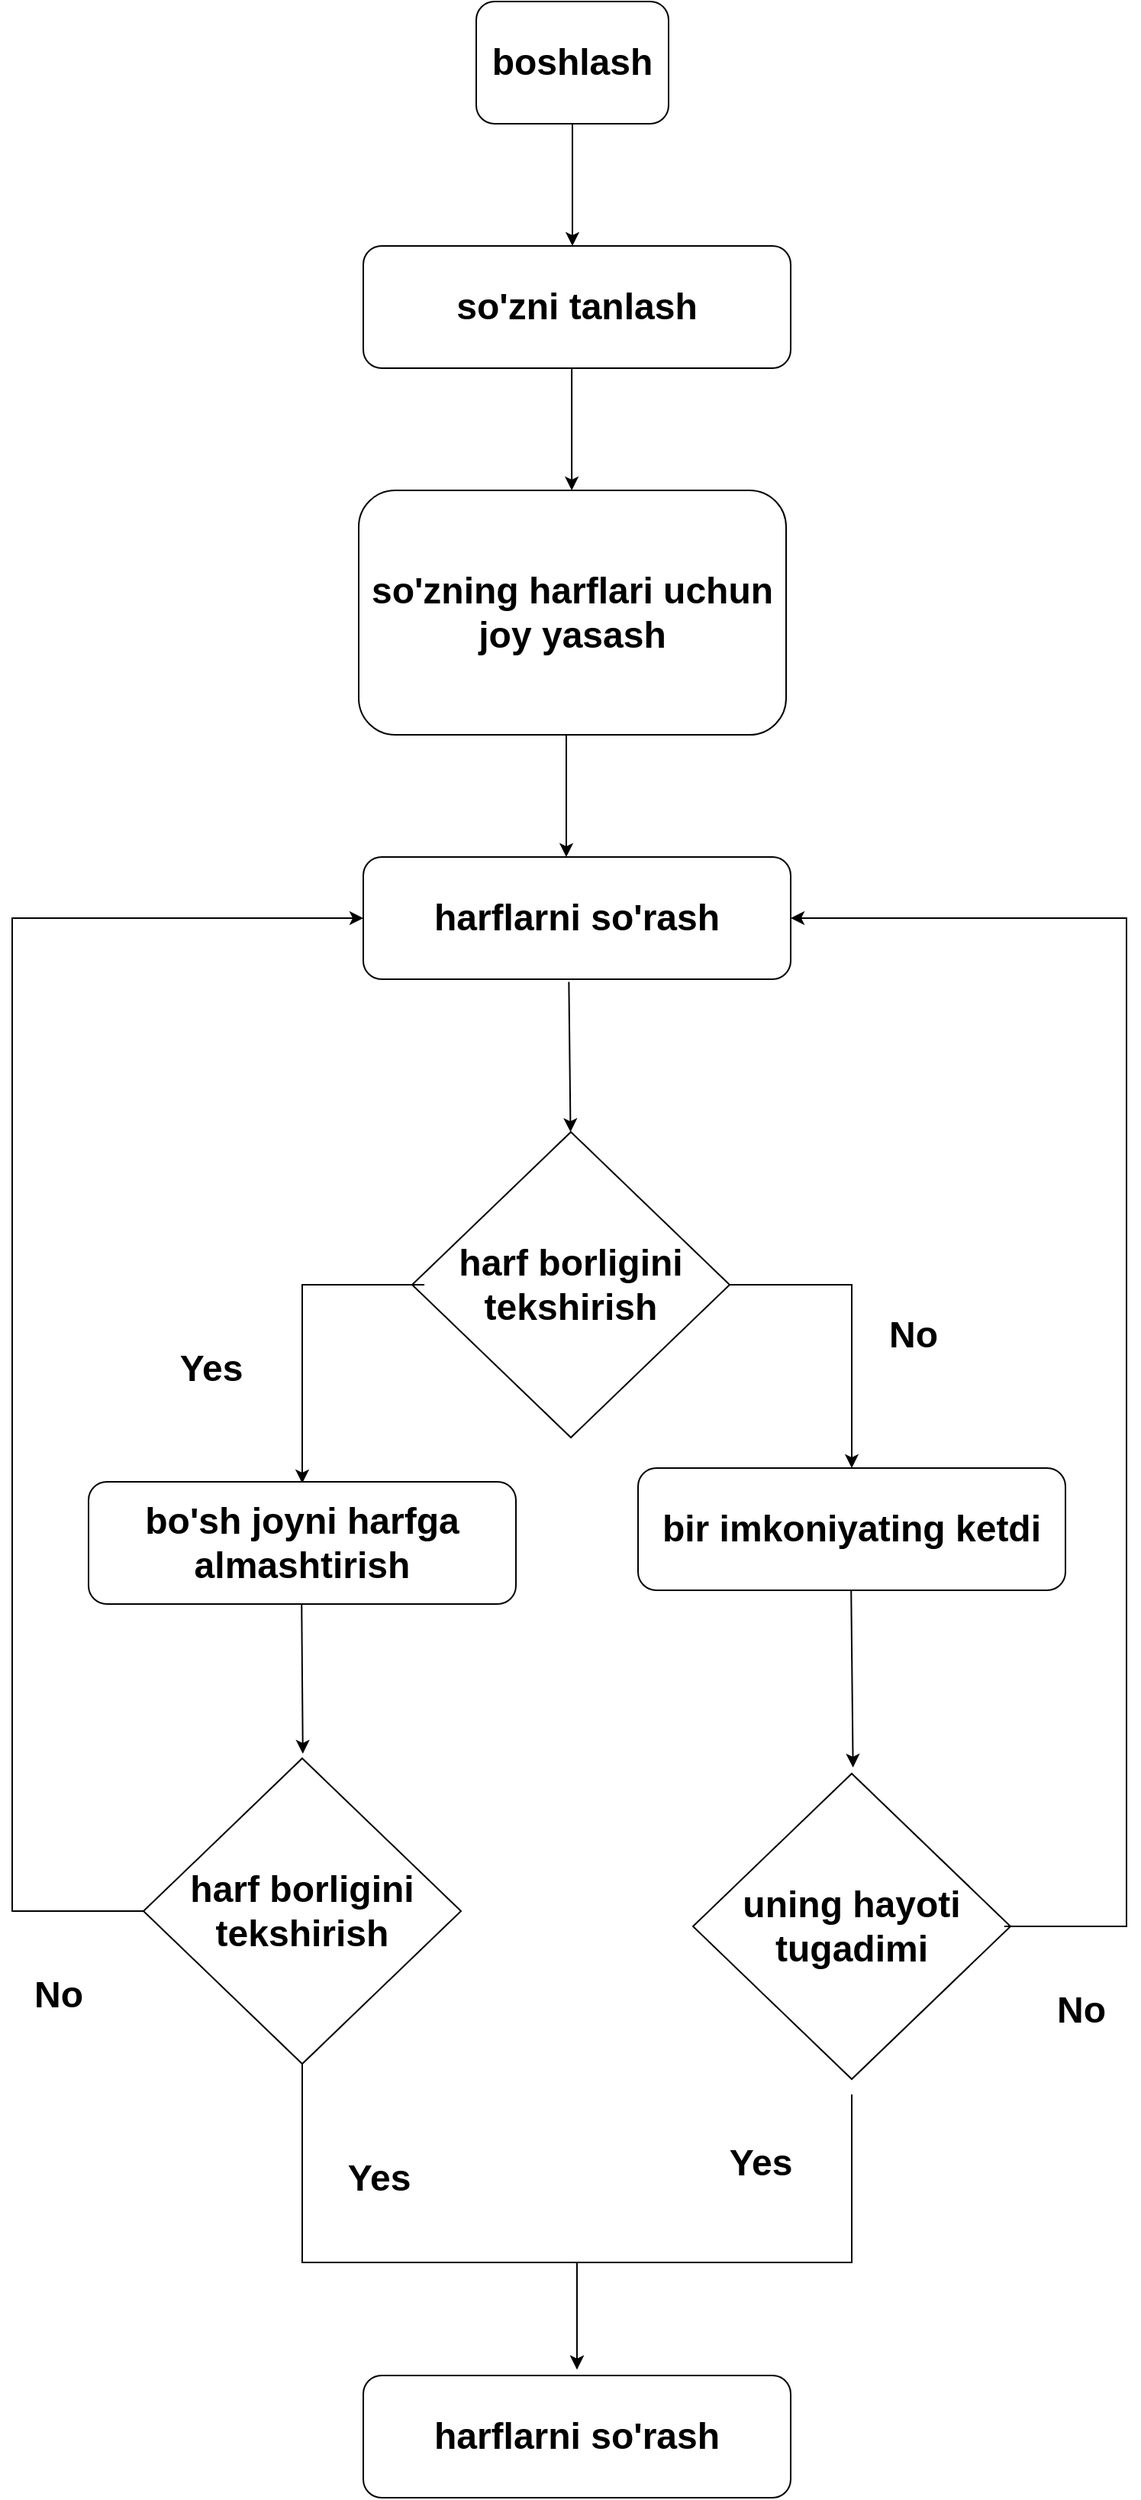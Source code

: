 <mxfile version="22.1.21" type="github">
  <diagram id="C5RBs43oDa-KdzZeNtuy" name="Page-1">
    <mxGraphModel dx="1909" dy="964" grid="1" gridSize="10" guides="1" tooltips="1" connect="1" arrows="1" fold="1" page="1" pageScale="1" pageWidth="827" pageHeight="1169" math="0" shadow="0">
      <root>
        <mxCell id="WIyWlLk6GJQsqaUBKTNV-0" />
        <mxCell id="WIyWlLk6GJQsqaUBKTNV-1" parent="WIyWlLk6GJQsqaUBKTNV-0" />
        <mxCell id="afIHlG5jfbRohvQR5hEm-0" value="&lt;h1 style=&quot;&quot;&gt;boshlash&lt;/h1&gt;" style="rounded=1;whiteSpace=wrap;html=1;" vertex="1" parent="WIyWlLk6GJQsqaUBKTNV-1">
          <mxGeometry x="354" y="120" width="126" height="80" as="geometry" />
        </mxCell>
        <mxCell id="afIHlG5jfbRohvQR5hEm-2" value="" style="endArrow=classic;html=1;rounded=0;exitX=0.5;exitY=1;exitDx=0;exitDy=0;" edge="1" parent="WIyWlLk6GJQsqaUBKTNV-1" source="afIHlG5jfbRohvQR5hEm-0">
          <mxGeometry width="50" height="50" relative="1" as="geometry">
            <mxPoint x="390" y="240" as="sourcePoint" />
            <mxPoint x="417" y="280" as="targetPoint" />
          </mxGeometry>
        </mxCell>
        <mxCell id="afIHlG5jfbRohvQR5hEm-3" value="&lt;h1 style=&quot;&quot;&gt;so&#39;zni tanlash&lt;/h1&gt;" style="rounded=1;whiteSpace=wrap;html=1;" vertex="1" parent="WIyWlLk6GJQsqaUBKTNV-1">
          <mxGeometry x="280" y="280" width="280" height="80" as="geometry" />
        </mxCell>
        <mxCell id="afIHlG5jfbRohvQR5hEm-4" value="" style="endArrow=classic;html=1;rounded=0;exitX=0.5;exitY=1;exitDx=0;exitDy=0;" edge="1" parent="WIyWlLk6GJQsqaUBKTNV-1">
          <mxGeometry width="50" height="50" relative="1" as="geometry">
            <mxPoint x="416.57" y="360" as="sourcePoint" />
            <mxPoint x="416.57" y="440" as="targetPoint" />
          </mxGeometry>
        </mxCell>
        <mxCell id="afIHlG5jfbRohvQR5hEm-5" value="&lt;h1 style=&quot;&quot;&gt;so&#39;zning harflari uchun joy yasash&lt;/h1&gt;" style="rounded=1;whiteSpace=wrap;html=1;" vertex="1" parent="WIyWlLk6GJQsqaUBKTNV-1">
          <mxGeometry x="277" y="440" width="280" height="160" as="geometry" />
        </mxCell>
        <mxCell id="afIHlG5jfbRohvQR5hEm-6" value="&lt;h1 style=&quot;&quot;&gt;harflarni so&#39;rash&lt;/h1&gt;" style="rounded=1;whiteSpace=wrap;html=1;" vertex="1" parent="WIyWlLk6GJQsqaUBKTNV-1">
          <mxGeometry x="280" y="680" width="280" height="80" as="geometry" />
        </mxCell>
        <mxCell id="afIHlG5jfbRohvQR5hEm-7" value="" style="endArrow=classic;html=1;rounded=0;exitX=0.5;exitY=1;exitDx=0;exitDy=0;" edge="1" parent="WIyWlLk6GJQsqaUBKTNV-1">
          <mxGeometry width="50" height="50" relative="1" as="geometry">
            <mxPoint x="413" y="600" as="sourcePoint" />
            <mxPoint x="413" y="680" as="targetPoint" />
          </mxGeometry>
        </mxCell>
        <mxCell id="afIHlG5jfbRohvQR5hEm-8" value="&lt;h1&gt;harf borligini tekshirish&lt;/h1&gt;" style="rhombus;whiteSpace=wrap;html=1;" vertex="1" parent="WIyWlLk6GJQsqaUBKTNV-1">
          <mxGeometry x="312" y="860" width="208" height="200" as="geometry" />
        </mxCell>
        <mxCell id="afIHlG5jfbRohvQR5hEm-9" value="" style="endArrow=classic;html=1;rounded=0;" edge="1" parent="WIyWlLk6GJQsqaUBKTNV-1">
          <mxGeometry width="50" height="50" relative="1" as="geometry">
            <mxPoint x="240" y="960" as="sourcePoint" />
            <mxPoint x="240" y="1090" as="targetPoint" />
            <Array as="points">
              <mxPoint x="320" y="960" />
              <mxPoint x="240" y="960" />
            </Array>
          </mxGeometry>
        </mxCell>
        <mxCell id="afIHlG5jfbRohvQR5hEm-11" value="" style="endArrow=classic;html=1;rounded=0;" edge="1" parent="WIyWlLk6GJQsqaUBKTNV-1">
          <mxGeometry width="50" height="50" relative="1" as="geometry">
            <mxPoint x="520" y="960" as="sourcePoint" />
            <mxPoint x="600" y="1080" as="targetPoint" />
            <Array as="points">
              <mxPoint x="600" y="960" />
              <mxPoint x="600" y="1030" />
            </Array>
          </mxGeometry>
        </mxCell>
        <mxCell id="afIHlG5jfbRohvQR5hEm-12" value="&lt;h1 style=&quot;&quot;&gt;bo&#39;sh joyni harfga almashtirish&lt;/h1&gt;" style="rounded=1;whiteSpace=wrap;html=1;" vertex="1" parent="WIyWlLk6GJQsqaUBKTNV-1">
          <mxGeometry x="100" y="1089" width="280" height="80" as="geometry" />
        </mxCell>
        <mxCell id="afIHlG5jfbRohvQR5hEm-13" value="&lt;h1 style=&quot;&quot;&gt;bir imkoniyating ketdi&lt;/h1&gt;" style="rounded=1;whiteSpace=wrap;html=1;" vertex="1" parent="WIyWlLk6GJQsqaUBKTNV-1">
          <mxGeometry x="460" y="1080" width="280" height="80" as="geometry" />
        </mxCell>
        <mxCell id="afIHlG5jfbRohvQR5hEm-16" value="" style="endArrow=classic;html=1;rounded=0;exitX=0.481;exitY=1.022;exitDx=0;exitDy=0;exitPerimeter=0;" edge="1" parent="WIyWlLk6GJQsqaUBKTNV-1" source="afIHlG5jfbRohvQR5hEm-6">
          <mxGeometry width="50" height="50" relative="1" as="geometry">
            <mxPoint x="415.77" y="780" as="sourcePoint" />
            <mxPoint x="415.77" y="860" as="targetPoint" />
          </mxGeometry>
        </mxCell>
        <mxCell id="afIHlG5jfbRohvQR5hEm-18" value="&lt;h1&gt;harf borligini tekshirish&lt;/h1&gt;" style="rhombus;whiteSpace=wrap;html=1;" vertex="1" parent="WIyWlLk6GJQsqaUBKTNV-1">
          <mxGeometry x="136" y="1270" width="208" height="200" as="geometry" />
        </mxCell>
        <mxCell id="afIHlG5jfbRohvQR5hEm-19" value="&lt;h1&gt;uning hayoti tugadimi&lt;/h1&gt;" style="rhombus;whiteSpace=wrap;html=1;" vertex="1" parent="WIyWlLk6GJQsqaUBKTNV-1">
          <mxGeometry x="496" y="1280" width="208" height="200" as="geometry" />
        </mxCell>
        <mxCell id="afIHlG5jfbRohvQR5hEm-20" value="" style="endArrow=classic;html=1;rounded=0;exitX=0.481;exitY=1.022;exitDx=0;exitDy=0;exitPerimeter=0;entryX=0.504;entryY=-0.02;entryDx=0;entryDy=0;entryPerimeter=0;" edge="1" parent="WIyWlLk6GJQsqaUBKTNV-1" target="afIHlG5jfbRohvQR5hEm-19">
          <mxGeometry width="50" height="50" relative="1" as="geometry">
            <mxPoint x="599.62" y="1160" as="sourcePoint" />
            <mxPoint x="600.39" y="1258" as="targetPoint" />
          </mxGeometry>
        </mxCell>
        <mxCell id="afIHlG5jfbRohvQR5hEm-21" value="" style="endArrow=classic;html=1;rounded=0;exitX=0.481;exitY=1.022;exitDx=0;exitDy=0;exitPerimeter=0;" edge="1" parent="WIyWlLk6GJQsqaUBKTNV-1">
          <mxGeometry width="50" height="50" relative="1" as="geometry">
            <mxPoint x="239.62" y="1169" as="sourcePoint" />
            <mxPoint x="240.39" y="1267" as="targetPoint" />
          </mxGeometry>
        </mxCell>
        <mxCell id="afIHlG5jfbRohvQR5hEm-22" value="&lt;h1 style=&quot;&quot;&gt;harflarni so&#39;rash&lt;/h1&gt;" style="rounded=1;whiteSpace=wrap;html=1;" vertex="1" parent="WIyWlLk6GJQsqaUBKTNV-1">
          <mxGeometry x="280" y="1674" width="280" height="80" as="geometry" />
        </mxCell>
        <mxCell id="afIHlG5jfbRohvQR5hEm-24" value="" style="endArrow=classic;html=1;rounded=0;exitX=0.5;exitY=1;exitDx=0;exitDy=0;" edge="1" parent="WIyWlLk6GJQsqaUBKTNV-1" source="afIHlG5jfbRohvQR5hEm-18">
          <mxGeometry width="50" height="50" relative="1" as="geometry">
            <mxPoint x="260" y="1820" as="sourcePoint" />
            <mxPoint x="420" y="1670" as="targetPoint" />
            <Array as="points">
              <mxPoint x="240" y="1600" />
              <mxPoint x="420" y="1600" />
            </Array>
          </mxGeometry>
        </mxCell>
        <mxCell id="afIHlG5jfbRohvQR5hEm-25" value="" style="endArrow=classic;html=1;rounded=0;exitX=0.5;exitY=1;exitDx=0;exitDy=0;" edge="1" parent="WIyWlLk6GJQsqaUBKTNV-1">
          <mxGeometry width="50" height="50" relative="1" as="geometry">
            <mxPoint x="600" y="1490" as="sourcePoint" />
            <mxPoint x="420" y="1670" as="targetPoint" />
            <Array as="points">
              <mxPoint x="600" y="1600" />
              <mxPoint x="420" y="1600" />
            </Array>
          </mxGeometry>
        </mxCell>
        <mxCell id="afIHlG5jfbRohvQR5hEm-26" value="" style="endArrow=classic;html=1;rounded=0;exitX=0;exitY=0.5;exitDx=0;exitDy=0;entryX=0;entryY=0.5;entryDx=0;entryDy=0;" edge="1" parent="WIyWlLk6GJQsqaUBKTNV-1" source="afIHlG5jfbRohvQR5hEm-18" target="afIHlG5jfbRohvQR5hEm-6">
          <mxGeometry width="50" height="50" relative="1" as="geometry">
            <mxPoint x="170" y="1320" as="sourcePoint" />
            <mxPoint x="220" y="1270" as="targetPoint" />
            <Array as="points">
              <mxPoint x="50" y="1370" />
              <mxPoint x="50" y="1310" />
              <mxPoint x="50" y="720" />
            </Array>
          </mxGeometry>
        </mxCell>
        <mxCell id="afIHlG5jfbRohvQR5hEm-27" value="" style="endArrow=classic;html=1;rounded=0;entryX=1;entryY=0.5;entryDx=0;entryDy=0;" edge="1" parent="WIyWlLk6GJQsqaUBKTNV-1">
          <mxGeometry width="50" height="50" relative="1" as="geometry">
            <mxPoint x="720" y="1380" as="sourcePoint" />
            <mxPoint x="560" y="720" as="targetPoint" />
            <Array as="points">
              <mxPoint x="700" y="1380" />
              <mxPoint x="780" y="1380" />
              <mxPoint x="780" y="720" />
            </Array>
          </mxGeometry>
        </mxCell>
        <mxCell id="afIHlG5jfbRohvQR5hEm-29" value="&lt;h1&gt;Yes&lt;/h1&gt;" style="text;html=1;align=center;verticalAlign=middle;resizable=0;points=[];autosize=1;strokeColor=none;fillColor=none;" vertex="1" parent="WIyWlLk6GJQsqaUBKTNV-1">
          <mxGeometry x="150" y="980" width="60" height="70" as="geometry" />
        </mxCell>
        <mxCell id="afIHlG5jfbRohvQR5hEm-30" value="&lt;h1&gt;Yes&lt;/h1&gt;" style="text;html=1;align=center;verticalAlign=middle;resizable=0;points=[];autosize=1;strokeColor=none;fillColor=none;" vertex="1" parent="WIyWlLk6GJQsqaUBKTNV-1">
          <mxGeometry x="260" y="1510" width="60" height="70" as="geometry" />
        </mxCell>
        <mxCell id="afIHlG5jfbRohvQR5hEm-31" value="&lt;h1&gt;Yes&lt;/h1&gt;" style="text;html=1;align=center;verticalAlign=middle;resizable=0;points=[];autosize=1;strokeColor=none;fillColor=none;" vertex="1" parent="WIyWlLk6GJQsqaUBKTNV-1">
          <mxGeometry x="510" y="1500" width="60" height="70" as="geometry" />
        </mxCell>
        <mxCell id="afIHlG5jfbRohvQR5hEm-32" value="&lt;h1&gt;No&lt;/h1&gt;" style="text;html=1;align=center;verticalAlign=middle;resizable=0;points=[];autosize=1;strokeColor=none;fillColor=none;" vertex="1" parent="WIyWlLk6GJQsqaUBKTNV-1">
          <mxGeometry x="610" y="958" width="60" height="70" as="geometry" />
        </mxCell>
        <mxCell id="afIHlG5jfbRohvQR5hEm-33" value="&lt;h1&gt;No&lt;/h1&gt;" style="text;html=1;align=center;verticalAlign=middle;resizable=0;points=[];autosize=1;strokeColor=none;fillColor=none;" vertex="1" parent="WIyWlLk6GJQsqaUBKTNV-1">
          <mxGeometry x="720" y="1400" width="60" height="70" as="geometry" />
        </mxCell>
        <mxCell id="afIHlG5jfbRohvQR5hEm-34" value="&lt;h1&gt;No&lt;/h1&gt;" style="text;html=1;align=center;verticalAlign=middle;resizable=0;points=[];autosize=1;strokeColor=none;fillColor=none;" vertex="1" parent="WIyWlLk6GJQsqaUBKTNV-1">
          <mxGeometry x="50" y="1390" width="60" height="70" as="geometry" />
        </mxCell>
      </root>
    </mxGraphModel>
  </diagram>
</mxfile>
